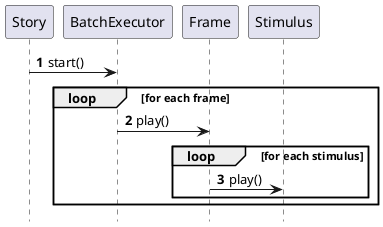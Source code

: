 @startuml

hide footbox
autonumber

Story -> BatchExecutor : start()
loop for each frame
BatchExecutor -> Frame : play()
loop for each stimulus
Frame -> Stimulus : play()
end
end
@enduml
